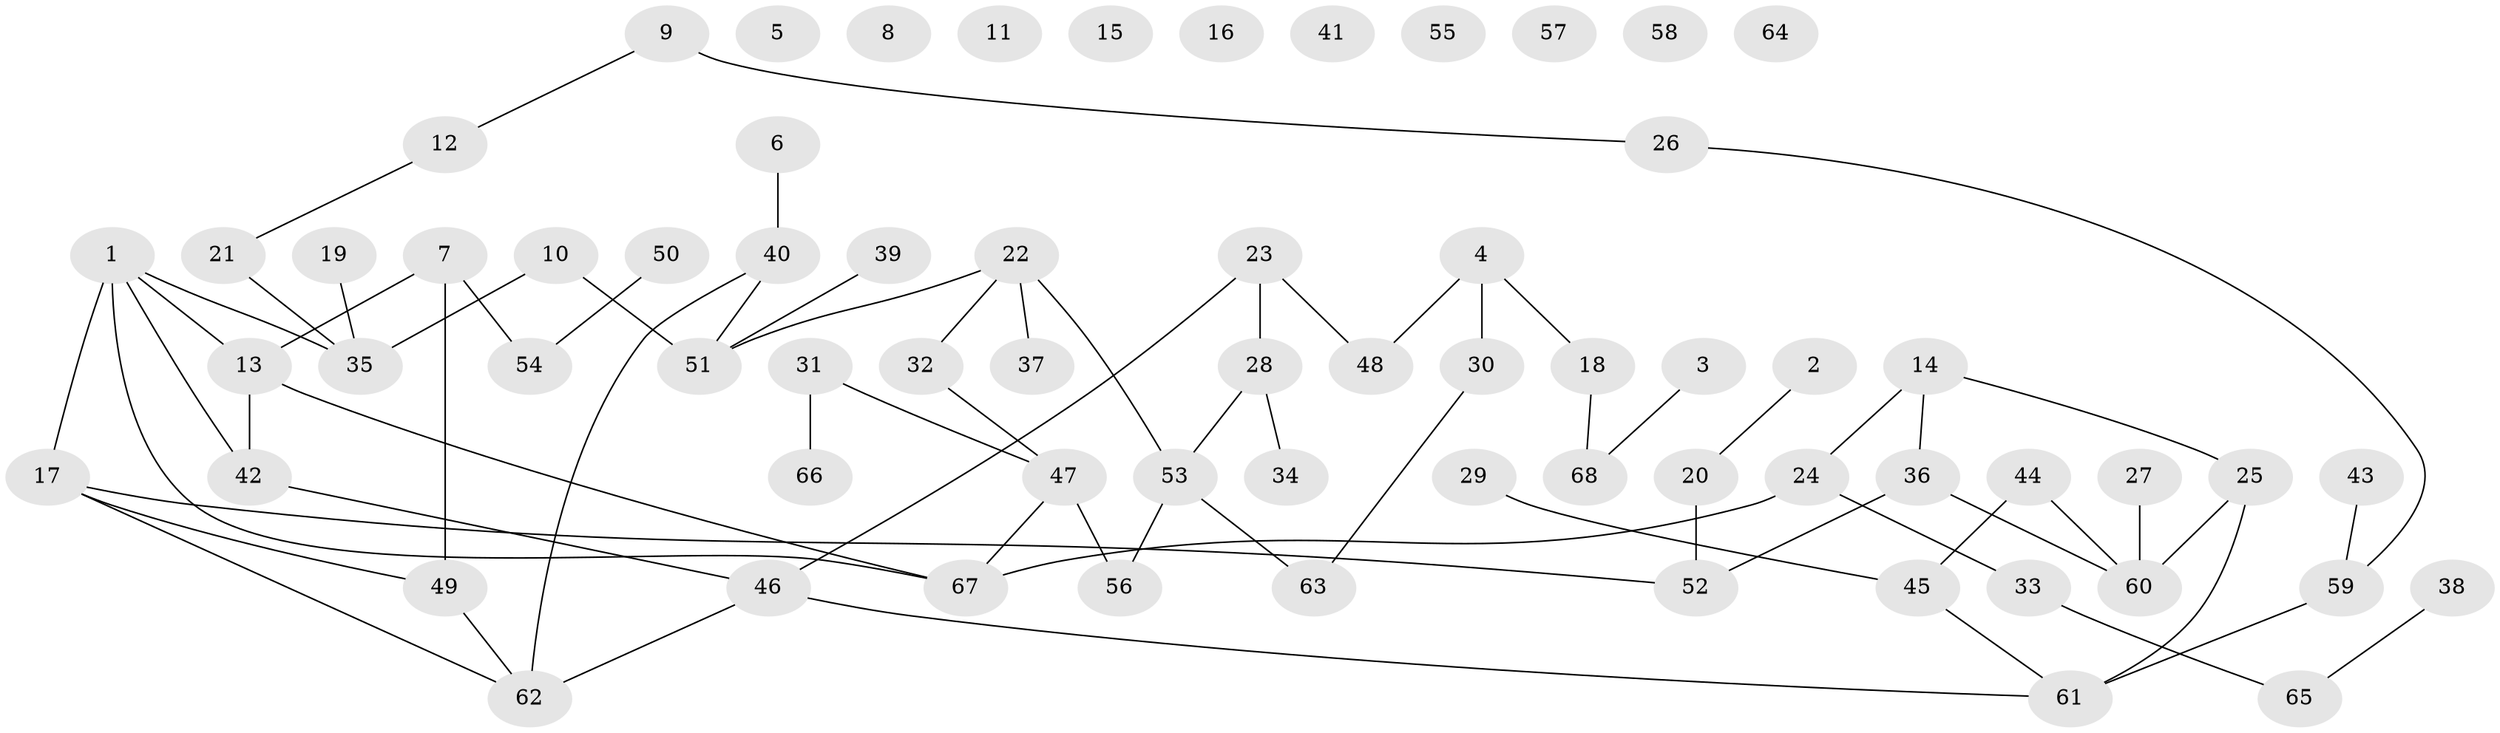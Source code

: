 // Generated by graph-tools (version 1.1) at 2025/49/03/09/25 03:49:10]
// undirected, 68 vertices, 72 edges
graph export_dot {
graph [start="1"]
  node [color=gray90,style=filled];
  1;
  2;
  3;
  4;
  5;
  6;
  7;
  8;
  9;
  10;
  11;
  12;
  13;
  14;
  15;
  16;
  17;
  18;
  19;
  20;
  21;
  22;
  23;
  24;
  25;
  26;
  27;
  28;
  29;
  30;
  31;
  32;
  33;
  34;
  35;
  36;
  37;
  38;
  39;
  40;
  41;
  42;
  43;
  44;
  45;
  46;
  47;
  48;
  49;
  50;
  51;
  52;
  53;
  54;
  55;
  56;
  57;
  58;
  59;
  60;
  61;
  62;
  63;
  64;
  65;
  66;
  67;
  68;
  1 -- 13;
  1 -- 17;
  1 -- 35;
  1 -- 42;
  1 -- 67;
  2 -- 20;
  3 -- 68;
  4 -- 18;
  4 -- 30;
  4 -- 48;
  6 -- 40;
  7 -- 13;
  7 -- 49;
  7 -- 54;
  9 -- 12;
  9 -- 26;
  10 -- 35;
  10 -- 51;
  12 -- 21;
  13 -- 42;
  13 -- 67;
  14 -- 24;
  14 -- 25;
  14 -- 36;
  17 -- 49;
  17 -- 52;
  17 -- 62;
  18 -- 68;
  19 -- 35;
  20 -- 52;
  21 -- 35;
  22 -- 32;
  22 -- 37;
  22 -- 51;
  22 -- 53;
  23 -- 28;
  23 -- 46;
  23 -- 48;
  24 -- 33;
  24 -- 67;
  25 -- 60;
  25 -- 61;
  26 -- 59;
  27 -- 60;
  28 -- 34;
  28 -- 53;
  29 -- 45;
  30 -- 63;
  31 -- 47;
  31 -- 66;
  32 -- 47;
  33 -- 65;
  36 -- 52;
  36 -- 60;
  38 -- 65;
  39 -- 51;
  40 -- 51;
  40 -- 62;
  42 -- 46;
  43 -- 59;
  44 -- 45;
  44 -- 60;
  45 -- 61;
  46 -- 61;
  46 -- 62;
  47 -- 56;
  47 -- 67;
  49 -- 62;
  50 -- 54;
  53 -- 56;
  53 -- 63;
  59 -- 61;
}

